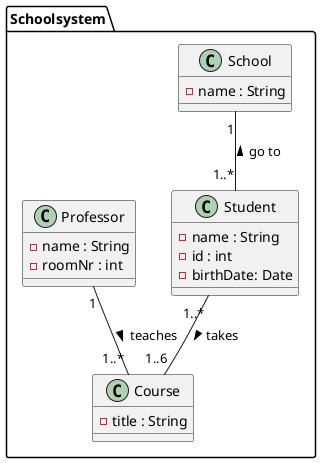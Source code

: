 @startuml ex2
package "Schoolsystem"{
    School "1" -- "1..*" Student : < go to
    Student "1..*" -- "1..6" Course : takes >
    Professor "1" -- "1..*" Course : teaches >

    class School{
        -name : String
    }

    class Student{
        -name : String
        -id : int
        -birthDate: Date
    }

    class Course{
        -title : String
    }

    class Professor{
        -name : String
        -roomNr : int
    }
}

@enduml